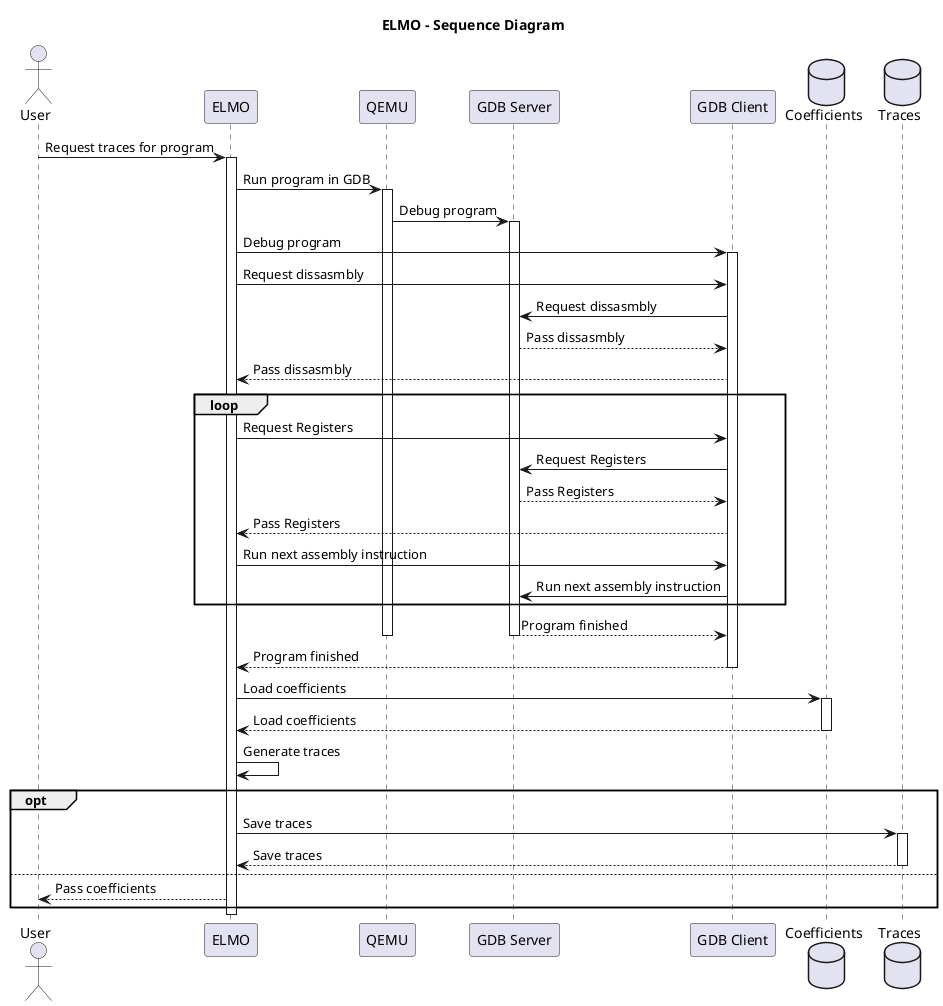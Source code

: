 @startuml

title "ELMO - Sequence Diagram"

actor User

User -> ELMO : Request traces for program
activate ELMO

ELMO -> "QEMU" : Run program in GDB
activate QEMU

"QEMU" -> "GDB Server" : Debug program
activate "GDB Server"

ELMO -> "GDB Client" : Debug program
activate "GDB Client"

ELMO -> "GDB Client" : Request dissasmbly
"GDB Client" -> "GDB Server" : Request dissasmbly
"GDB Client" <-- "GDB Server" : Pass dissasmbly
"ELMO" <-- "GDB Client" : Pass dissasmbly

loop
    ELMO -> "GDB Client" : Request Registers
    "GDB Client" -> "GDB Server" : Request Registers
    "GDB Client" <-- "GDB Server" : Pass Registers
    ELMO <-- "GDB Client" : Pass Registers
    ELMO -> "GDB Client" : Run next assembly instruction
    "GDB Client" -> "GDB Server" : Run next assembly instruction
end

"GDB Client" <-- "GDB Server" : Program finished
deactivate "GDB Server"
deactivate QEMU
ELMO <-- "GDB Client" : Program finished
deactivate "GDB Client"


database "Coefficients" as Coefficients
database "Traces" as Traces

ELMO -> Coefficients : Load coefficients
activate Coefficients
ELMO <-- Coefficients : Load coefficients
deactivate Coefficients

ELMO -> ELMO : Generate traces

opt
    ELMO -> Traces : Save traces
    activate Traces
    ELMO <-- Traces : Save traces
    deactivate Traces
else
    User <-- ELMO : Pass coefficients
end

deactivate ELMO

@enduml
